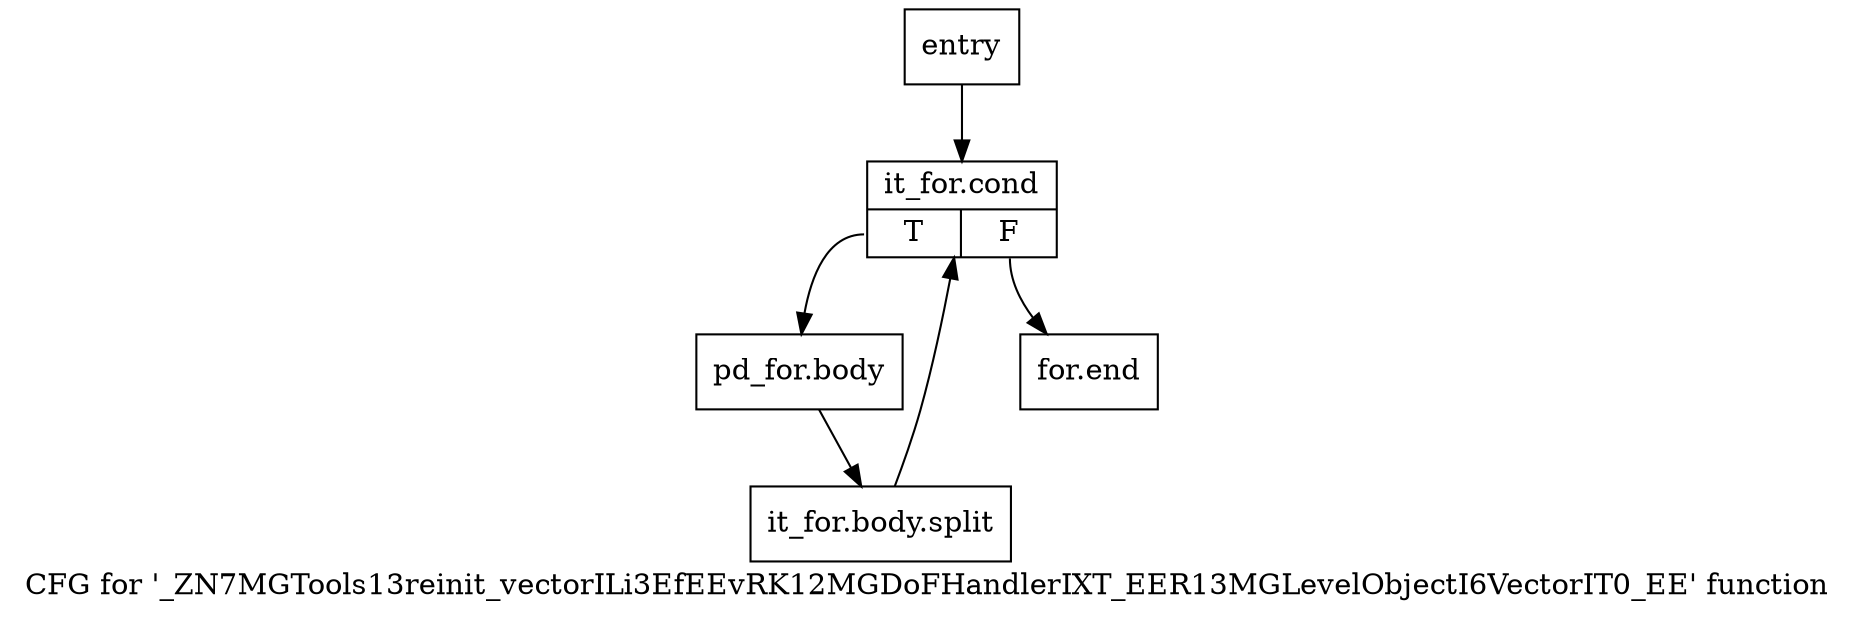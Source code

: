 digraph "CFG for '_ZN7MGTools13reinit_vectorILi3EfEEvRK12MGDoFHandlerIXT_EER13MGLevelObjectI6VectorIT0_EE' function" {
	label="CFG for '_ZN7MGTools13reinit_vectorILi3EfEEvRK12MGDoFHandlerIXT_EER13MGLevelObjectI6VectorIT0_EE' function";

	Node0x64366d0 [shape=record,label="{entry}"];
	Node0x64366d0 -> Node0x6436720;
	Node0x6436720 [shape=record,label="{it_for.cond|{<s0>T|<s1>F}}"];
	Node0x6436720:s0 -> Node0x6436a90;
	Node0x6436720:s1 -> Node0x6436ae0;
	Node0x6436a90 [shape=record,label="{pd_for.body}"];
	Node0x6436a90 -> Node0xa091fd0;
	Node0xa091fd0 [shape=record,label="{it_for.body.split}"];
	Node0xa091fd0 -> Node0x6436720;
	Node0x6436ae0 [shape=record,label="{for.end}"];
}
